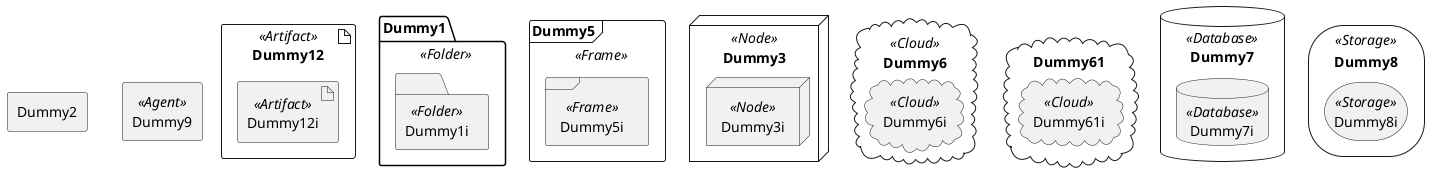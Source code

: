 {
  "sha1": "pmqgo2nxklzytuh9yhot0k3ocsr314v",
  "insertion": {
    "when": "2024-06-04T17:28:41.432Z",
    "user": "plantuml@gmail.com"
  }
}
@startuml
Artifact Dummy12 <<Artifact>> {
  Artifact Dummy12i <<Artifact>>
}

Folder Dummy1 <<Folder>> {
  Folder Dummy1i <<Folder>>
}

Frame Dummy5 <<Frame>> {
  Frame Dummy5i <<Frame>>
}

Rectangle Dummy2

Node Dummy3 <<Node>> {
 Node Dummy3i <<Node>>
}

Cloud Dummy6 <<Cloud>> {
 Cloud Dummy6i <<Cloud>>
}

Cloud Dummy61 {
 Cloud Dummy61i <<Cloud>>
}

Database Dummy7 <<Database>> {
  Database Dummy7i <<Database>>
}

Storage Dummy8 <<Storage>> {
  Storage Dummy8i <<Storage>>
}

Agent Dummy9 <<Agent>>
@enduml
